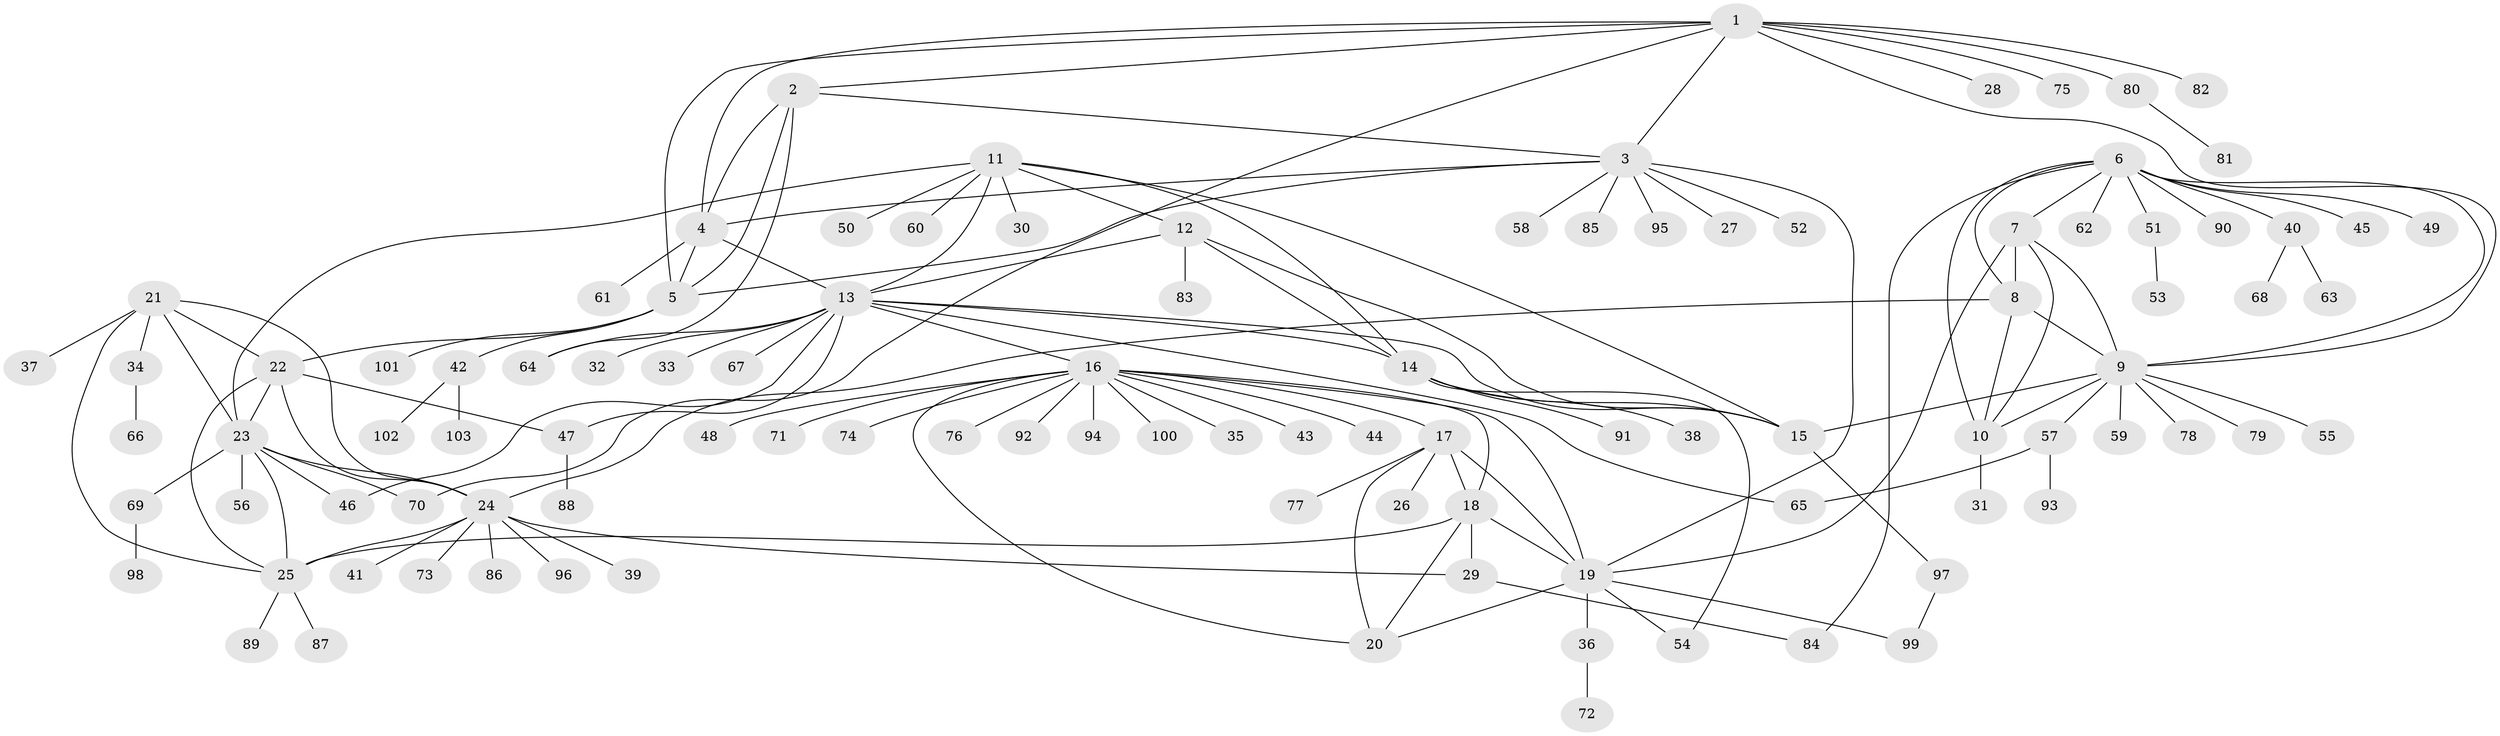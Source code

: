 // Generated by graph-tools (version 1.1) at 2025/11/02/27/25 16:11:37]
// undirected, 103 vertices, 147 edges
graph export_dot {
graph [start="1"]
  node [color=gray90,style=filled];
  1;
  2;
  3;
  4;
  5;
  6;
  7;
  8;
  9;
  10;
  11;
  12;
  13;
  14;
  15;
  16;
  17;
  18;
  19;
  20;
  21;
  22;
  23;
  24;
  25;
  26;
  27;
  28;
  29;
  30;
  31;
  32;
  33;
  34;
  35;
  36;
  37;
  38;
  39;
  40;
  41;
  42;
  43;
  44;
  45;
  46;
  47;
  48;
  49;
  50;
  51;
  52;
  53;
  54;
  55;
  56;
  57;
  58;
  59;
  60;
  61;
  62;
  63;
  64;
  65;
  66;
  67;
  68;
  69;
  70;
  71;
  72;
  73;
  74;
  75;
  76;
  77;
  78;
  79;
  80;
  81;
  82;
  83;
  84;
  85;
  86;
  87;
  88;
  89;
  90;
  91;
  92;
  93;
  94;
  95;
  96;
  97;
  98;
  99;
  100;
  101;
  102;
  103;
  1 -- 2;
  1 -- 3;
  1 -- 4;
  1 -- 5;
  1 -- 9;
  1 -- 28;
  1 -- 70;
  1 -- 75;
  1 -- 80;
  1 -- 82;
  2 -- 3;
  2 -- 4;
  2 -- 5;
  2 -- 64;
  3 -- 4;
  3 -- 5;
  3 -- 19;
  3 -- 27;
  3 -- 52;
  3 -- 58;
  3 -- 85;
  3 -- 95;
  4 -- 5;
  4 -- 13;
  4 -- 61;
  5 -- 22;
  5 -- 42;
  5 -- 101;
  6 -- 7;
  6 -- 8;
  6 -- 9;
  6 -- 10;
  6 -- 40;
  6 -- 45;
  6 -- 49;
  6 -- 51;
  6 -- 62;
  6 -- 84;
  6 -- 90;
  7 -- 8;
  7 -- 9;
  7 -- 10;
  7 -- 19;
  8 -- 9;
  8 -- 10;
  8 -- 24;
  9 -- 10;
  9 -- 15;
  9 -- 55;
  9 -- 57;
  9 -- 59;
  9 -- 78;
  9 -- 79;
  10 -- 31;
  11 -- 12;
  11 -- 13;
  11 -- 14;
  11 -- 15;
  11 -- 23;
  11 -- 30;
  11 -- 50;
  11 -- 60;
  12 -- 13;
  12 -- 14;
  12 -- 15;
  12 -- 83;
  13 -- 14;
  13 -- 15;
  13 -- 16;
  13 -- 32;
  13 -- 33;
  13 -- 46;
  13 -- 47;
  13 -- 64;
  13 -- 65;
  13 -- 67;
  14 -- 15;
  14 -- 38;
  14 -- 54;
  14 -- 91;
  15 -- 97;
  16 -- 17;
  16 -- 18;
  16 -- 19;
  16 -- 20;
  16 -- 35;
  16 -- 43;
  16 -- 44;
  16 -- 48;
  16 -- 71;
  16 -- 74;
  16 -- 76;
  16 -- 92;
  16 -- 94;
  16 -- 100;
  17 -- 18;
  17 -- 19;
  17 -- 20;
  17 -- 26;
  17 -- 77;
  18 -- 19;
  18 -- 20;
  18 -- 25;
  18 -- 29;
  19 -- 20;
  19 -- 36;
  19 -- 54;
  19 -- 99;
  21 -- 22;
  21 -- 23;
  21 -- 24;
  21 -- 25;
  21 -- 34;
  21 -- 37;
  22 -- 23;
  22 -- 24;
  22 -- 25;
  22 -- 47;
  23 -- 24;
  23 -- 25;
  23 -- 46;
  23 -- 56;
  23 -- 69;
  23 -- 70;
  24 -- 25;
  24 -- 29;
  24 -- 39;
  24 -- 41;
  24 -- 73;
  24 -- 86;
  24 -- 96;
  25 -- 87;
  25 -- 89;
  29 -- 84;
  34 -- 66;
  36 -- 72;
  40 -- 63;
  40 -- 68;
  42 -- 102;
  42 -- 103;
  47 -- 88;
  51 -- 53;
  57 -- 65;
  57 -- 93;
  69 -- 98;
  80 -- 81;
  97 -- 99;
}
